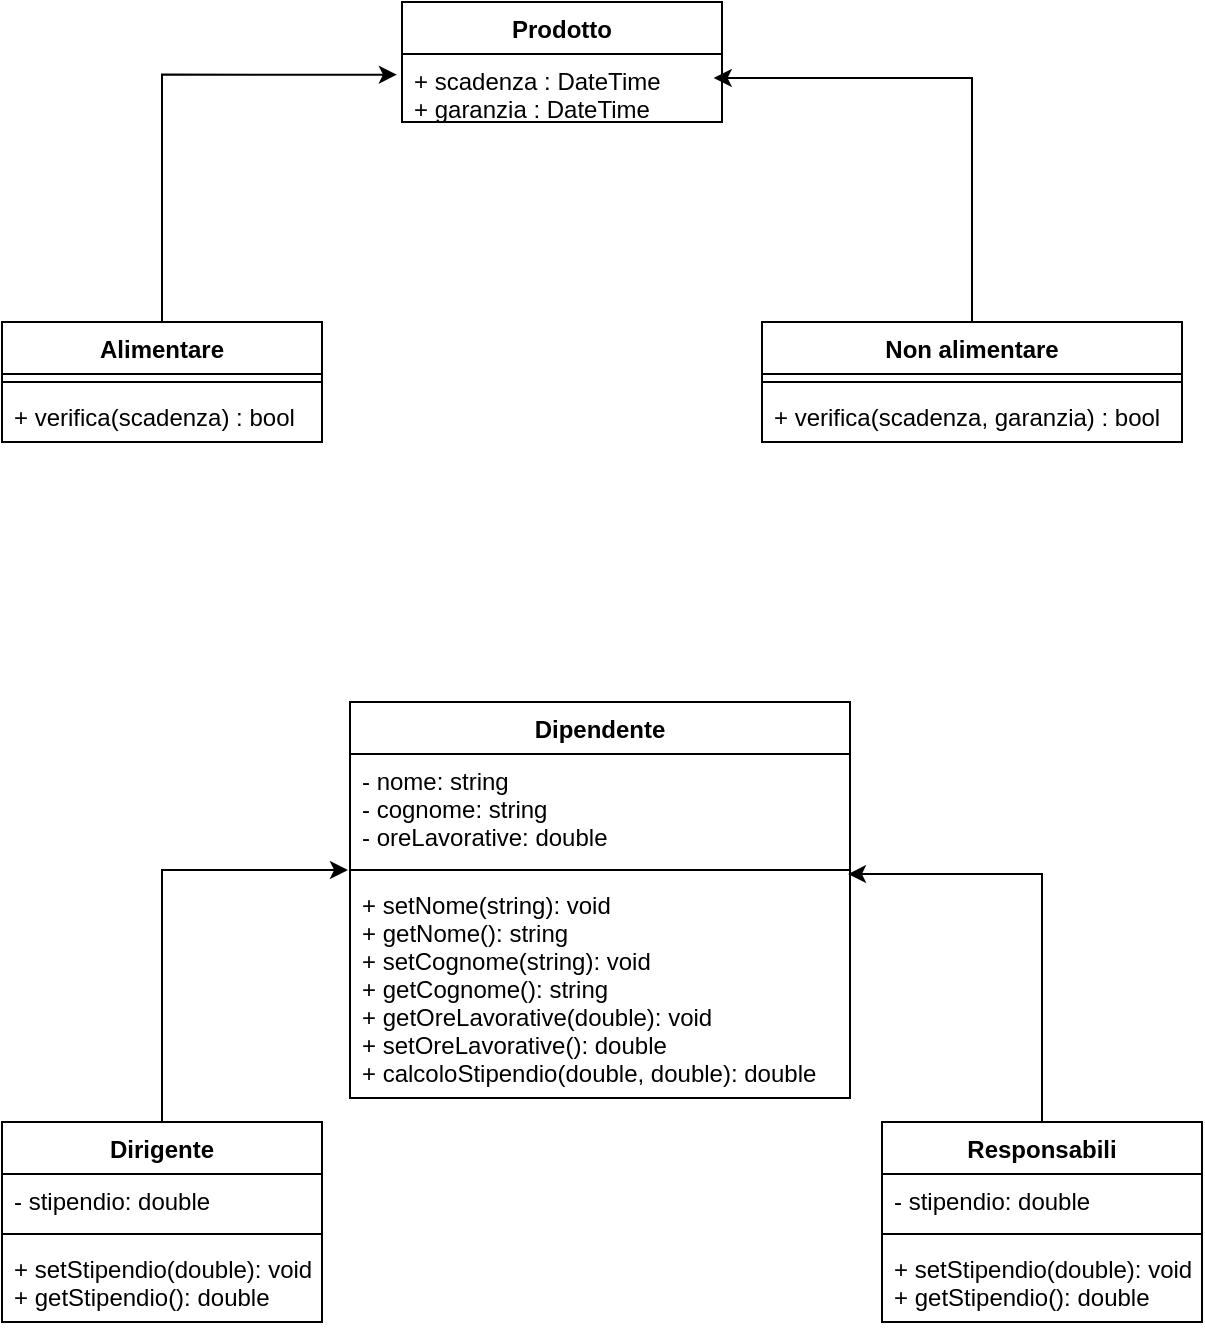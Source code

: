 <mxfile version="13.8.1" type="github">
  <diagram id="PXfBjrjXg_UY_rEpcIGv" name="Page-1">
    <mxGraphModel dx="1422" dy="800" grid="1" gridSize="10" guides="1" tooltips="1" connect="1" arrows="1" fold="1" page="1" pageScale="1" pageWidth="827" pageHeight="1169" math="0" shadow="0">
      <root>
        <mxCell id="0" />
        <mxCell id="1" parent="0" />
        <mxCell id="KBEqEYfsvvRgt8e69jjJ-21" style="edgeStyle=orthogonalEdgeStyle;rounded=0;orthogonalLoop=1;jettySize=auto;html=1;exitX=0.5;exitY=0;exitDx=0;exitDy=0;entryX=-0.016;entryY=0.304;entryDx=0;entryDy=0;entryPerimeter=0;" parent="1" source="KBEqEYfsvvRgt8e69jjJ-14" target="KBEqEYfsvvRgt8e69jjJ-3" edge="1">
          <mxGeometry relative="1" as="geometry" />
        </mxCell>
        <mxCell id="KBEqEYfsvvRgt8e69jjJ-14" value="Alimentare" style="swimlane;fontStyle=1;align=center;verticalAlign=top;childLayout=stackLayout;horizontal=1;startSize=26;horizontalStack=0;resizeParent=1;resizeParentMax=0;resizeLast=0;collapsible=1;marginBottom=0;" parent="1" vertex="1">
          <mxGeometry x="160" y="320" width="160" height="60" as="geometry" />
        </mxCell>
        <mxCell id="KBEqEYfsvvRgt8e69jjJ-16" value="" style="line;strokeWidth=1;fillColor=none;align=left;verticalAlign=middle;spacingTop=-1;spacingLeft=3;spacingRight=3;rotatable=0;labelPosition=right;points=[];portConstraint=eastwest;" parent="KBEqEYfsvvRgt8e69jjJ-14" vertex="1">
          <mxGeometry y="26" width="160" height="8" as="geometry" />
        </mxCell>
        <mxCell id="KBEqEYfsvvRgt8e69jjJ-17" value="+ verifica(scadenza) : bool" style="text;strokeColor=none;fillColor=none;align=left;verticalAlign=top;spacingLeft=4;spacingRight=4;overflow=hidden;rotatable=0;points=[[0,0.5],[1,0.5]];portConstraint=eastwest;" parent="KBEqEYfsvvRgt8e69jjJ-14" vertex="1">
          <mxGeometry y="34" width="160" height="26" as="geometry" />
        </mxCell>
        <mxCell id="KBEqEYfsvvRgt8e69jjJ-22" style="edgeStyle=orthogonalEdgeStyle;rounded=0;orthogonalLoop=1;jettySize=auto;html=1;exitX=0.5;exitY=0;exitDx=0;exitDy=0;entryX=0.974;entryY=0.353;entryDx=0;entryDy=0;entryPerimeter=0;" parent="1" source="KBEqEYfsvvRgt8e69jjJ-10" target="KBEqEYfsvvRgt8e69jjJ-3" edge="1">
          <mxGeometry relative="1" as="geometry" />
        </mxCell>
        <mxCell id="KBEqEYfsvvRgt8e69jjJ-10" value="Non alimentare" style="swimlane;fontStyle=1;align=center;verticalAlign=top;childLayout=stackLayout;horizontal=1;startSize=26;horizontalStack=0;resizeParent=1;resizeParentMax=0;resizeLast=0;collapsible=1;marginBottom=0;" parent="1" vertex="1">
          <mxGeometry x="540" y="320" width="210" height="60" as="geometry" />
        </mxCell>
        <mxCell id="KBEqEYfsvvRgt8e69jjJ-12" value="" style="line;strokeWidth=1;fillColor=none;align=left;verticalAlign=middle;spacingTop=-1;spacingLeft=3;spacingRight=3;rotatable=0;labelPosition=right;points=[];portConstraint=eastwest;" parent="KBEqEYfsvvRgt8e69jjJ-10" vertex="1">
          <mxGeometry y="26" width="210" height="8" as="geometry" />
        </mxCell>
        <mxCell id="KBEqEYfsvvRgt8e69jjJ-13" value="+ verifica(scadenza, garanzia) : bool" style="text;strokeColor=none;fillColor=none;align=left;verticalAlign=top;spacingLeft=4;spacingRight=4;overflow=hidden;rotatable=0;points=[[0,0.5],[1,0.5]];portConstraint=eastwest;" parent="KBEqEYfsvvRgt8e69jjJ-10" vertex="1">
          <mxGeometry y="34" width="210" height="26" as="geometry" />
        </mxCell>
        <mxCell id="KBEqEYfsvvRgt8e69jjJ-2" value="Prodotto" style="swimlane;fontStyle=1;align=center;verticalAlign=top;childLayout=stackLayout;horizontal=1;startSize=26;horizontalStack=0;resizeParent=1;resizeParentMax=0;resizeLast=0;collapsible=1;marginBottom=0;" parent="1" vertex="1">
          <mxGeometry x="360" y="160" width="160" height="60" as="geometry" />
        </mxCell>
        <mxCell id="KBEqEYfsvvRgt8e69jjJ-3" value="+ scadenza : DateTime&#xa;+ garanzia : DateTime " style="text;strokeColor=none;fillColor=none;align=left;verticalAlign=top;spacingLeft=4;spacingRight=4;overflow=hidden;rotatable=0;points=[[0,0.5],[1,0.5]];portConstraint=eastwest;" parent="KBEqEYfsvvRgt8e69jjJ-2" vertex="1">
          <mxGeometry y="26" width="160" height="34" as="geometry" />
        </mxCell>
        <mxCell id="4NQ3kHdjJAQUZabLJRBc-1" value="Dipendente" style="swimlane;fontStyle=1;align=center;verticalAlign=top;childLayout=stackLayout;horizontal=1;startSize=26;horizontalStack=0;resizeParent=1;resizeParentMax=0;resizeLast=0;collapsible=1;marginBottom=0;" parent="1" vertex="1">
          <mxGeometry x="334" y="510" width="250" height="198" as="geometry">
            <mxRectangle x="334" y="250" width="100" height="26" as="alternateBounds" />
          </mxGeometry>
        </mxCell>
        <mxCell id="4NQ3kHdjJAQUZabLJRBc-2" value="- nome: string&#xa;- cognome: string&#xa;- oreLavorative: double" style="text;strokeColor=none;fillColor=none;align=left;verticalAlign=top;spacingLeft=4;spacingRight=4;overflow=hidden;rotatable=0;points=[[0,0.5],[1,0.5]];portConstraint=eastwest;" parent="4NQ3kHdjJAQUZabLJRBc-1" vertex="1">
          <mxGeometry y="26" width="250" height="54" as="geometry" />
        </mxCell>
        <mxCell id="4NQ3kHdjJAQUZabLJRBc-3" value="" style="line;strokeWidth=1;fillColor=none;align=left;verticalAlign=middle;spacingTop=-1;spacingLeft=3;spacingRight=3;rotatable=0;labelPosition=right;points=[];portConstraint=eastwest;" parent="4NQ3kHdjJAQUZabLJRBc-1" vertex="1">
          <mxGeometry y="80" width="250" height="8" as="geometry" />
        </mxCell>
        <mxCell id="4NQ3kHdjJAQUZabLJRBc-4" value="+ setNome(string): void&#xa;+ getNome(): string&#xa;+ setCognome(string): void&#xa;+ getCognome(): string&#xa;+ getOreLavorative(double): void&#xa;+ setOreLavorative(): double&#xa;+ calcoloStipendio(double, double): double" style="text;strokeColor=none;fillColor=none;align=left;verticalAlign=top;spacingLeft=4;spacingRight=4;overflow=hidden;rotatable=0;points=[[0,0.5],[1,0.5]];portConstraint=eastwest;" parent="4NQ3kHdjJAQUZabLJRBc-1" vertex="1">
          <mxGeometry y="88" width="250" height="110" as="geometry" />
        </mxCell>
        <mxCell id="yGGv4g-0tB1CUg5pvMQh-1" style="edgeStyle=orthogonalEdgeStyle;rounded=0;orthogonalLoop=1;jettySize=auto;html=1;exitX=0.5;exitY=0;exitDx=0;exitDy=0;entryX=-0.004;entryY=1.074;entryDx=0;entryDy=0;entryPerimeter=0;" edge="1" parent="1" source="4NQ3kHdjJAQUZabLJRBc-9" target="4NQ3kHdjJAQUZabLJRBc-2">
          <mxGeometry relative="1" as="geometry">
            <mxPoint x="320" y="600" as="targetPoint" />
          </mxGeometry>
        </mxCell>
        <mxCell id="4NQ3kHdjJAQUZabLJRBc-9" value="Dirigente" style="swimlane;fontStyle=1;align=center;verticalAlign=top;childLayout=stackLayout;horizontal=1;startSize=26;horizontalStack=0;resizeParent=1;resizeParentMax=0;resizeLast=0;collapsible=1;marginBottom=0;" parent="1" vertex="1">
          <mxGeometry x="160" y="720" width="160" height="100" as="geometry" />
        </mxCell>
        <mxCell id="4NQ3kHdjJAQUZabLJRBc-10" value="- stipendio: double" style="text;strokeColor=none;fillColor=none;align=left;verticalAlign=top;spacingLeft=4;spacingRight=4;overflow=hidden;rotatable=0;points=[[0,0.5],[1,0.5]];portConstraint=eastwest;" parent="4NQ3kHdjJAQUZabLJRBc-9" vertex="1">
          <mxGeometry y="26" width="160" height="26" as="geometry" />
        </mxCell>
        <mxCell id="4NQ3kHdjJAQUZabLJRBc-11" value="" style="line;strokeWidth=1;fillColor=none;align=left;verticalAlign=middle;spacingTop=-1;spacingLeft=3;spacingRight=3;rotatable=0;labelPosition=right;points=[];portConstraint=eastwest;" parent="4NQ3kHdjJAQUZabLJRBc-9" vertex="1">
          <mxGeometry y="52" width="160" height="8" as="geometry" />
        </mxCell>
        <mxCell id="4NQ3kHdjJAQUZabLJRBc-12" value="+ setStipendio(double): void&#xa;+ getStipendio(): double" style="text;strokeColor=none;fillColor=none;align=left;verticalAlign=top;spacingLeft=4;spacingRight=4;overflow=hidden;rotatable=0;points=[[0,0.5],[1,0.5]];portConstraint=eastwest;" parent="4NQ3kHdjJAQUZabLJRBc-9" vertex="1">
          <mxGeometry y="60" width="160" height="40" as="geometry" />
        </mxCell>
        <mxCell id="yGGv4g-0tB1CUg5pvMQh-2" style="edgeStyle=orthogonalEdgeStyle;rounded=0;orthogonalLoop=1;jettySize=auto;html=1;exitX=0.5;exitY=0;exitDx=0;exitDy=0;entryX=0.996;entryY=-0.018;entryDx=0;entryDy=0;entryPerimeter=0;" edge="1" parent="1" source="4NQ3kHdjJAQUZabLJRBc-5" target="4NQ3kHdjJAQUZabLJRBc-4">
          <mxGeometry relative="1" as="geometry" />
        </mxCell>
        <mxCell id="4NQ3kHdjJAQUZabLJRBc-5" value="Responsabili" style="swimlane;fontStyle=1;align=center;verticalAlign=top;childLayout=stackLayout;horizontal=1;startSize=26;horizontalStack=0;resizeParent=1;resizeParentMax=0;resizeLast=0;collapsible=1;marginBottom=0;" parent="1" vertex="1">
          <mxGeometry x="600" y="720" width="160" height="100" as="geometry" />
        </mxCell>
        <mxCell id="4NQ3kHdjJAQUZabLJRBc-6" value="- stipendio: double" style="text;strokeColor=none;fillColor=none;align=left;verticalAlign=top;spacingLeft=4;spacingRight=4;overflow=hidden;rotatable=0;points=[[0,0.5],[1,0.5]];portConstraint=eastwest;" parent="4NQ3kHdjJAQUZabLJRBc-5" vertex="1">
          <mxGeometry y="26" width="160" height="26" as="geometry" />
        </mxCell>
        <mxCell id="4NQ3kHdjJAQUZabLJRBc-7" value="" style="line;strokeWidth=1;fillColor=none;align=left;verticalAlign=middle;spacingTop=-1;spacingLeft=3;spacingRight=3;rotatable=0;labelPosition=right;points=[];portConstraint=eastwest;" parent="4NQ3kHdjJAQUZabLJRBc-5" vertex="1">
          <mxGeometry y="52" width="160" height="8" as="geometry" />
        </mxCell>
        <mxCell id="4NQ3kHdjJAQUZabLJRBc-8" value="+ setStipendio(double): void&#xa;+ getStipendio(): double" style="text;strokeColor=none;fillColor=none;align=left;verticalAlign=top;spacingLeft=4;spacingRight=4;overflow=hidden;rotatable=0;points=[[0,0.5],[1,0.5]];portConstraint=eastwest;" parent="4NQ3kHdjJAQUZabLJRBc-5" vertex="1">
          <mxGeometry y="60" width="160" height="40" as="geometry" />
        </mxCell>
      </root>
    </mxGraphModel>
  </diagram>
</mxfile>
